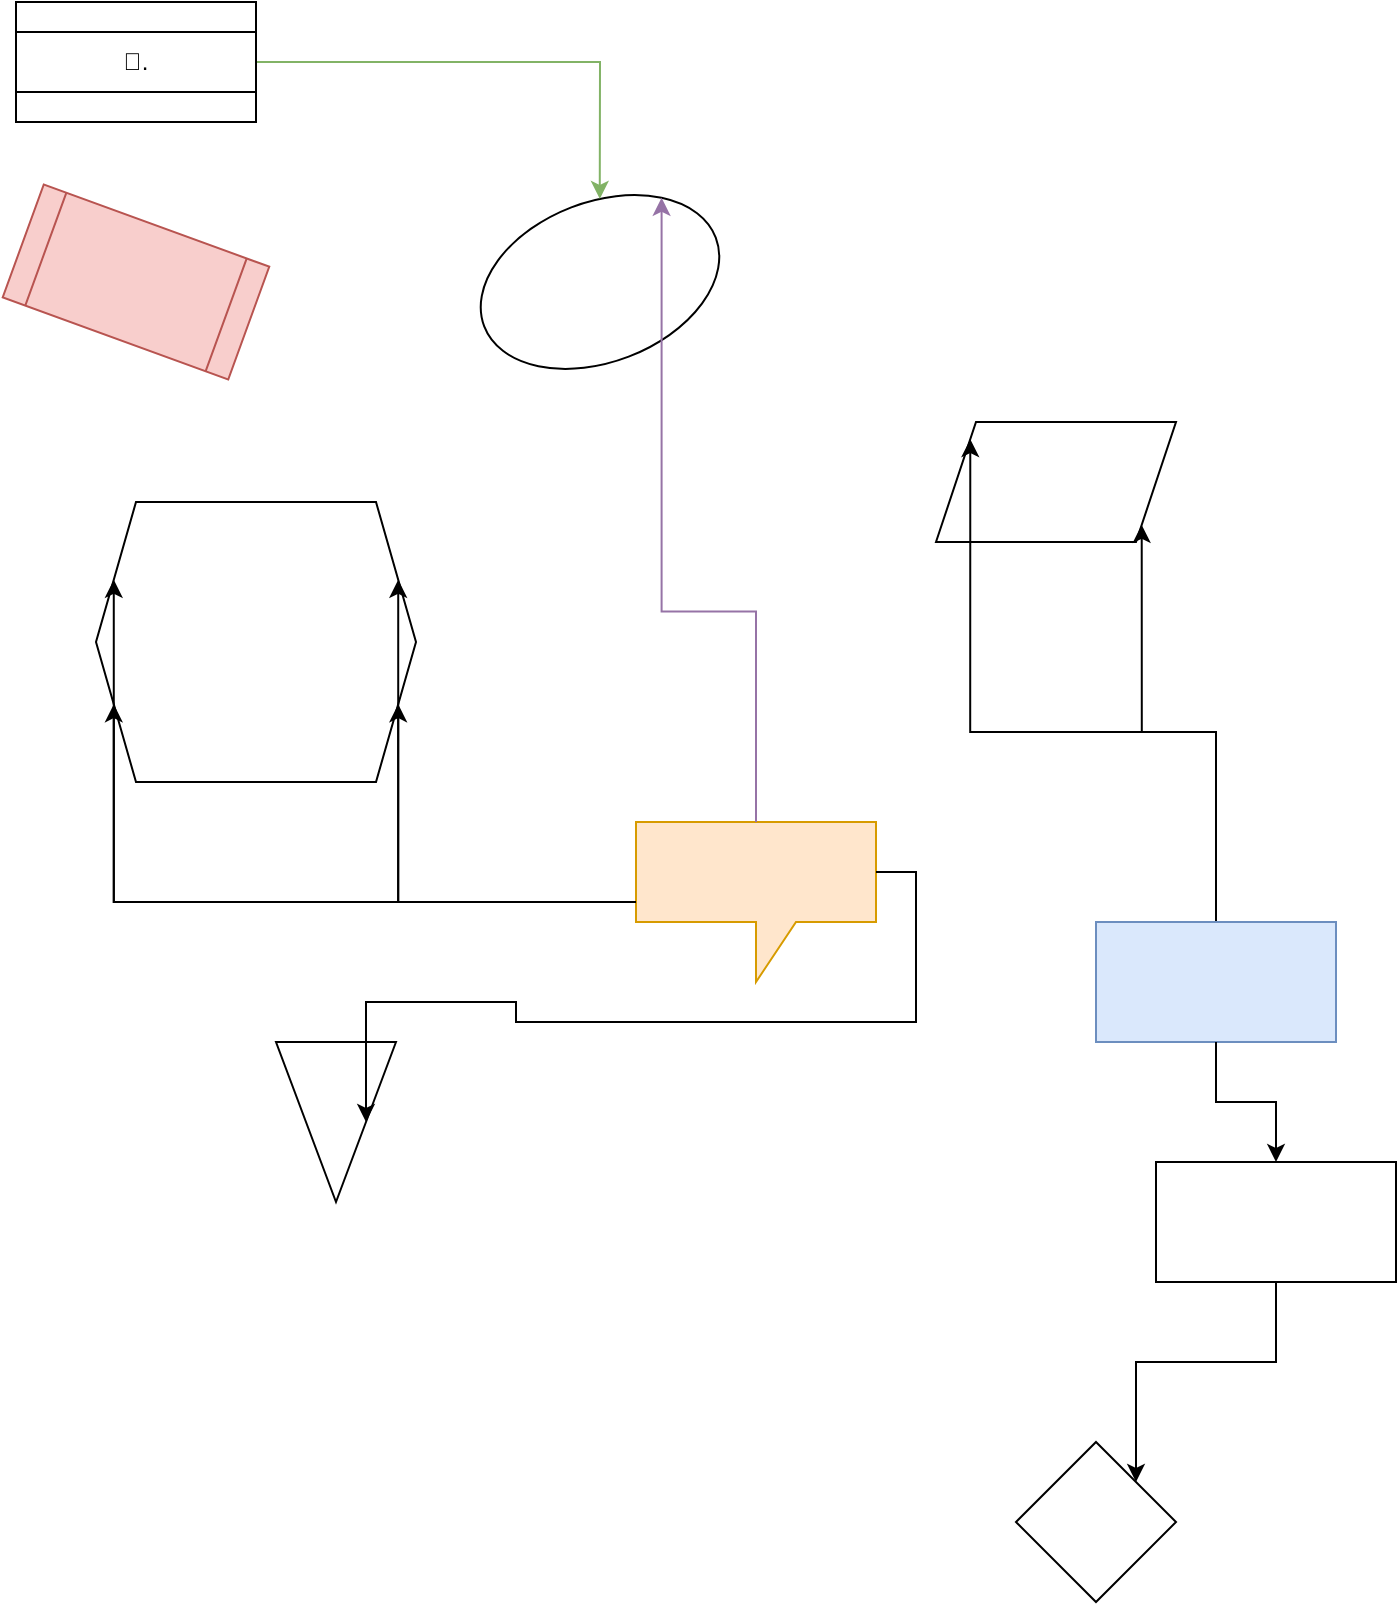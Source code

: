 <mxfile compressed="false" version="21.6.8" type="device" pages="2">
  <diagram id="SJr6KKptlU5QiQrU6xVG" name="Page-1">
    <mxGraphModel dx="1350" dy="949" grid="1" gridSize="10" guides="1" tooltips="1" connect="1" arrows="1" fold="1" page="1" pageScale="1" pageWidth="827" pageHeight="1169" math="0" shadow="0">
      <root>
        <mxCell id="0" />
        <mxCell id="1" parent="0" />
        <mxCell id="z5_6quuQ41SoD1CaS452-3" value="" style="shape=hexagon;perimeter=hexagonPerimeter2;whiteSpace=wrap;html=1;fixedSize=1;direction=east;size=20;" vertex="1" parent="1">
          <mxGeometry x="80" y="290" width="160" height="140" as="geometry" />
        </mxCell>
        <mxCell id="z5_6quuQ41SoD1CaS452-8" value="" style="shape=parallelogram;perimeter=parallelogramPerimeter;whiteSpace=wrap;html=1;fixedSize=1;" vertex="1" parent="1">
          <mxGeometry x="500" y="250" width="120" height="60" as="geometry" />
        </mxCell>
        <mxCell id="VqnXcYf0lU8FYd1N7no6-6" value="" style="rhombus;whiteSpace=wrap;html=1;" parent="1" vertex="1">
          <mxGeometry x="540" y="760" width="80" height="80" as="geometry" />
        </mxCell>
        <mxCell id="OU96sz5634OCC1nA_dG9-3" value="" style="ellipse;whiteSpace=wrap;html=1;perimeter=ellipsePerimeter;rotation=-201;rounded=0;" parent="1" vertex="1">
          <mxGeometry x="270" y="140" width="124" height="80" as="geometry" />
        </mxCell>
        <mxCell id="OU96sz5634OCC1nA_dG9-6" value="" style="triangle;whiteSpace=wrap;html=1;rotation=0;rounded=0;direction=south;" parent="1" vertex="1">
          <mxGeometry x="170" y="560" width="60" height="80" as="geometry" />
        </mxCell>
        <mxCell id="z5_6quuQ41SoD1CaS452-11" style="edgeStyle=orthogonalEdgeStyle;rounded=0;orthogonalLoop=1;jettySize=auto;html=1;entryX=1;entryY=0.75;entryDx=0;entryDy=0;" edge="1" parent="1" source="OU96sz5634OCC1nA_dG9-1" target="z5_6quuQ41SoD1CaS452-3">
          <mxGeometry relative="1" as="geometry" />
        </mxCell>
        <mxCell id="z5_6quuQ41SoD1CaS452-12" style="edgeStyle=orthogonalEdgeStyle;rounded=0;orthogonalLoop=1;jettySize=auto;html=1;entryX=1;entryY=0.25;entryDx=0;entryDy=0;" edge="1" parent="1" source="OU96sz5634OCC1nA_dG9-1" target="z5_6quuQ41SoD1CaS452-3">
          <mxGeometry relative="1" as="geometry" />
        </mxCell>
        <mxCell id="z5_6quuQ41SoD1CaS452-13" style="edgeStyle=orthogonalEdgeStyle;rounded=0;orthogonalLoop=1;jettySize=auto;html=1;entryX=0;entryY=0.25;entryDx=0;entryDy=0;" edge="1" parent="1" source="OU96sz5634OCC1nA_dG9-1" target="z5_6quuQ41SoD1CaS452-3">
          <mxGeometry relative="1" as="geometry" />
        </mxCell>
        <mxCell id="OU96sz5634OCC1nA_dG9-1" value="" style="shape=callout;whiteSpace=wrap;html=1;perimeter=calloutPerimeter;fillColor=#ffe6cc;strokeColor=#d79b00;rounded=0;direction=east;rotation=0;" parent="1" vertex="1">
          <mxGeometry x="350" y="450" width="120" height="80" as="geometry" />
        </mxCell>
        <mxCell id="z5_6quuQ41SoD1CaS452-9" style="edgeStyle=orthogonalEdgeStyle;rounded=0;orthogonalLoop=1;jettySize=auto;html=1;entryX=1;entryY=1;entryDx=0;entryDy=0;" edge="1" parent="1" source="OU96sz5634OCC1nA_dG9-2" target="z5_6quuQ41SoD1CaS452-8">
          <mxGeometry relative="1" as="geometry" />
        </mxCell>
        <mxCell id="z5_6quuQ41SoD1CaS452-10" style="edgeStyle=orthogonalEdgeStyle;rounded=0;orthogonalLoop=1;jettySize=auto;html=1;entryX=0;entryY=0;entryDx=0;entryDy=0;" edge="1" parent="1" source="OU96sz5634OCC1nA_dG9-2" target="z5_6quuQ41SoD1CaS452-8">
          <mxGeometry relative="1" as="geometry" />
        </mxCell>
        <mxCell id="OU96sz5634OCC1nA_dG9-2" value="" style="rounded=0;whiteSpace=wrap;html=1;fillColor=#dae8fc;strokeColor=#6c8ebf;rotation=0;" parent="1" vertex="1">
          <mxGeometry x="580" y="500" width="120" height="60" as="geometry" />
        </mxCell>
        <mxCell id="VqnXcYf0lU8FYd1N7no6-7" style="edgeStyle=orthogonalEdgeStyle;rounded=0;orthogonalLoop=1;jettySize=auto;html=1;entryX=1;entryY=0;entryDx=0;entryDy=0;" parent="1" source="rSACBjaKUUydZRqEQf3--1" target="VqnXcYf0lU8FYd1N7no6-6" edge="1">
          <mxGeometry relative="1" as="geometry" />
        </mxCell>
        <mxCell id="rSACBjaKUUydZRqEQf3--1" value="" style="rounded=0;whiteSpace=wrap;html=1;perimeter=rectanglePerimeter;" parent="1" vertex="1">
          <mxGeometry x="610" y="620" width="120" height="60" as="geometry" />
        </mxCell>
        <mxCell id="OU96sz5634OCC1nA_dG9-4" style="edgeStyle=orthogonalEdgeStyle;rounded=0;orthogonalLoop=1;jettySize=auto;html=1;fillColor=#d5e8d4;strokeColor=#82b366;" parent="1" source="v7lvr-B3FCQAbCfzJB2g-1" target="OU96sz5634OCC1nA_dG9-3" edge="1">
          <mxGeometry relative="1" as="geometry" />
        </mxCell>
        <object label="&lt;meta charset=&quot;utf-8&quot;&gt;🔑." value="🔑." id="v7lvr-B3FCQAbCfzJB2g-1">
          <mxCell style="shape=process;whiteSpace=wrap;html=1;backgroundOutline=1;direction=north;size=0.25;labelBackgroundColor=none;rotation=0;rounded=0;" parent="1" vertex="1">
            <mxGeometry x="40" y="40" width="120" height="60" as="geometry" />
          </mxCell>
        </object>
        <mxCell id="yk5Z2D5nuyeelbN2XrMu-4" value="" style="shape=process;whiteSpace=wrap;html=1;backgroundOutline=1;labelBackgroundColor=none;direction=east;rotation=20;fillColor=#f8cecc;strokeColor=#b85450;rounded=0;" parent="1" vertex="1">
          <mxGeometry x="40" y="150" width="120" height="60" as="geometry" />
        </mxCell>
        <mxCell id="OU96sz5634OCC1nA_dG9-5" style="edgeStyle=orthogonalEdgeStyle;rounded=0;orthogonalLoop=1;jettySize=auto;html=1;entryX=0;entryY=1;entryDx=0;entryDy=0;fillColor=#e1d5e7;strokeColor=#9673a6;" parent="1" source="OU96sz5634OCC1nA_dG9-1" target="OU96sz5634OCC1nA_dG9-3" edge="1">
          <mxGeometry relative="1" as="geometry" />
        </mxCell>
        <mxCell id="OU96sz5634OCC1nA_dG9-7" style="edgeStyle=orthogonalEdgeStyle;rounded=0;orthogonalLoop=1;jettySize=auto;html=1;entryX=0.5;entryY=0;entryDx=0;entryDy=0;exitX=0;exitY=0;exitDx=120;exitDy=25;exitPerimeter=0;" parent="1" source="OU96sz5634OCC1nA_dG9-1" target="OU96sz5634OCC1nA_dG9-6" edge="1">
          <mxGeometry relative="1" as="geometry">
            <mxPoint x="220" y="590" as="targetPoint" />
          </mxGeometry>
        </mxCell>
        <mxCell id="VqnXcYf0lU8FYd1N7no6-3" style="edgeStyle=orthogonalEdgeStyle;rounded=0;orthogonalLoop=1;jettySize=auto;html=1;entryX=0;entryY=0.75;entryDx=0;entryDy=0;" parent="1" source="OU96sz5634OCC1nA_dG9-1" target="z5_6quuQ41SoD1CaS452-3" edge="1">
          <mxGeometry relative="1" as="geometry">
            <mxPoint x="133.333" y="373.333" as="targetPoint" />
          </mxGeometry>
        </mxCell>
        <mxCell id="VqnXcYf0lU8FYd1N7no6-1" style="edgeStyle=orthogonalEdgeStyle;rounded=0;orthogonalLoop=1;jettySize=auto;html=1;" parent="1" source="OU96sz5634OCC1nA_dG9-2" target="rSACBjaKUUydZRqEQf3--1" edge="1">
          <mxGeometry relative="1" as="geometry" />
        </mxCell>
      </root>
    </mxGraphModel>
  </diagram>
  <diagram id="UjGQGW2VeNA4anNop8zO" name="Page-2">
    <mxGraphModel dx="1350" dy="949" grid="1" gridSize="10" guides="1" tooltips="1" connect="1" arrows="1" fold="1" page="1" pageScale="1" pageWidth="827" pageHeight="1169" math="0" shadow="0">
      <root>
        <mxCell id="0" />
        <mxCell id="1" parent="0" />
        <mxCell id="BJnyzdma6ymmFGXSg5xf-4" value="" style="edgeStyle=orthogonalEdgeStyle;rounded=0;orthogonalLoop=1;jettySize=auto;html=1;" edge="1" parent="1" source="BJnyzdma6ymmFGXSg5xf-1" target="BJnyzdma6ymmFGXSg5xf-3">
          <mxGeometry relative="1" as="geometry" />
        </mxCell>
        <mxCell id="BJnyzdma6ymmFGXSg5xf-1" value="testing" style="rounded=0;whiteSpace=wrap;html=1;" vertex="1" parent="1">
          <mxGeometry x="200" y="190" width="120" height="60" as="geometry" />
        </mxCell>
        <mxCell id="BJnyzdma6ymmFGXSg5xf-3" value="" style="whiteSpace=wrap;html=1;rounded=0;" vertex="1" parent="1">
          <mxGeometry x="390" y="370" width="120" height="60" as="geometry" />
        </mxCell>
      </root>
    </mxGraphModel>
  </diagram>
</mxfile>
